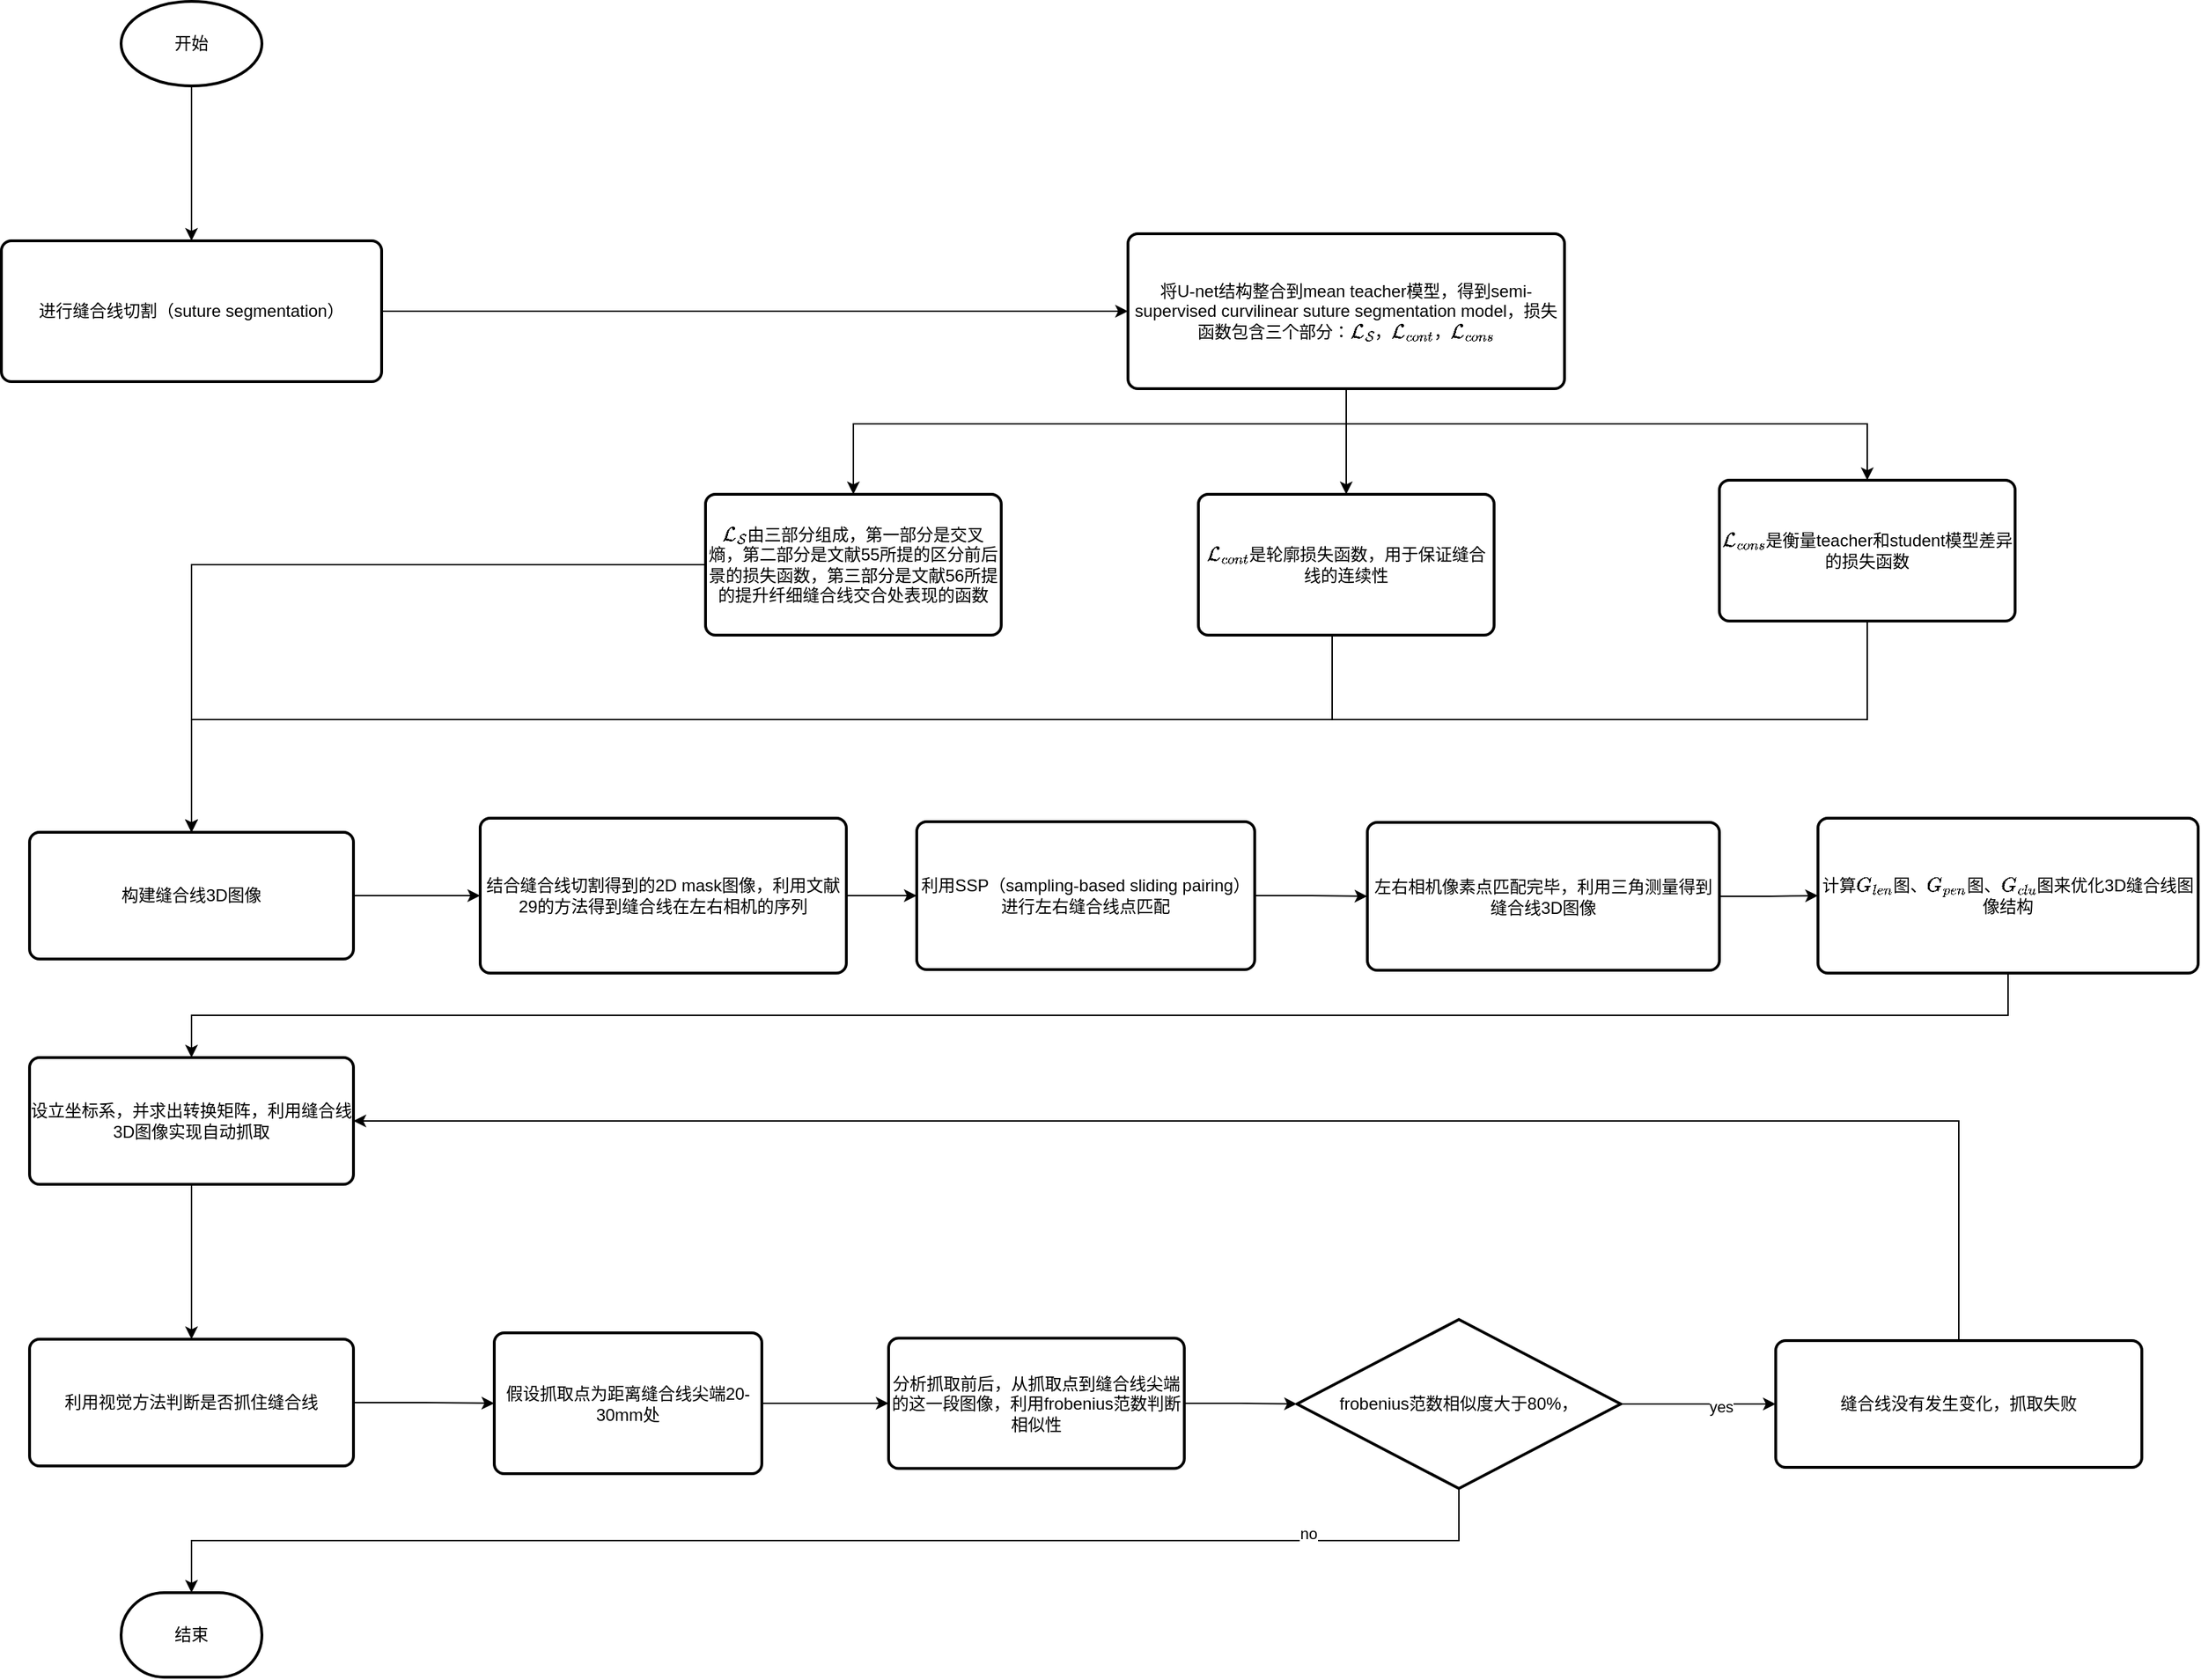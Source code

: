<mxfile version="21.8.1" type="github">
  <diagram name="第 1 页" id="eGQYAnPUL8QZylnuPs7z">
    <mxGraphModel dx="1744" dy="900" grid="1" gridSize="10" guides="1" tooltips="1" connect="1" arrows="1" fold="1" page="1" pageScale="1" pageWidth="3300" pageHeight="4681" math="1" shadow="0">
      <root>
        <mxCell id="0" />
        <mxCell id="1" parent="0" />
        <mxCell id="T1j7ensU6uTVMmLM1-F6-24" style="edgeStyle=orthogonalEdgeStyle;rounded=0;orthogonalLoop=1;jettySize=auto;html=1;exitX=0.5;exitY=1;exitDx=0;exitDy=0;exitPerimeter=0;" edge="1" parent="1" source="T1j7ensU6uTVMmLM1-F6-1" target="T1j7ensU6uTVMmLM1-F6-3">
          <mxGeometry relative="1" as="geometry" />
        </mxCell>
        <mxCell id="T1j7ensU6uTVMmLM1-F6-1" value="开始" style="strokeWidth=2;html=1;shape=mxgraph.flowchart.start_1;whiteSpace=wrap;" vertex="1" parent="1">
          <mxGeometry x="425" y="50" width="100" height="60" as="geometry" />
        </mxCell>
        <mxCell id="T1j7ensU6uTVMmLM1-F6-38" style="edgeStyle=orthogonalEdgeStyle;rounded=0;orthogonalLoop=1;jettySize=auto;html=1;entryX=0.5;entryY=0;entryDx=0;entryDy=0;" edge="1" parent="1" source="T1j7ensU6uTVMmLM1-F6-2" target="T1j7ensU6uTVMmLM1-F6-4">
          <mxGeometry relative="1" as="geometry">
            <Array as="points">
              <mxPoint x="1295" y="350" />
              <mxPoint x="945" y="350" />
            </Array>
          </mxGeometry>
        </mxCell>
        <mxCell id="T1j7ensU6uTVMmLM1-F6-39" style="edgeStyle=orthogonalEdgeStyle;rounded=0;orthogonalLoop=1;jettySize=auto;html=1;" edge="1" parent="1" source="T1j7ensU6uTVMmLM1-F6-2" target="T1j7ensU6uTVMmLM1-F6-6">
          <mxGeometry relative="1" as="geometry">
            <Array as="points">
              <mxPoint x="1295" y="350" />
              <mxPoint x="1665" y="350" />
            </Array>
          </mxGeometry>
        </mxCell>
        <mxCell id="T1j7ensU6uTVMmLM1-F6-40" style="edgeStyle=orthogonalEdgeStyle;rounded=0;orthogonalLoop=1;jettySize=auto;html=1;entryX=0.5;entryY=0;entryDx=0;entryDy=0;" edge="1" parent="1" source="T1j7ensU6uTVMmLM1-F6-2" target="T1j7ensU6uTVMmLM1-F6-5">
          <mxGeometry relative="1" as="geometry" />
        </mxCell>
        <mxCell id="T1j7ensU6uTVMmLM1-F6-2" value="将U-net结构整合到mean teacher模型，得到semi-supervised curvilinear suture segmentation model，损失函数包含三个部分：\(\mathcal{L_S}\)，\(\mathcal{L_{cont}}\)，\(\mathcal{L_{cons}}\)" style="rounded=1;whiteSpace=wrap;html=1;absoluteArcSize=1;arcSize=14;strokeWidth=2;" vertex="1" parent="1">
          <mxGeometry x="1140" y="215" width="310" height="110" as="geometry" />
        </mxCell>
        <mxCell id="T1j7ensU6uTVMmLM1-F6-37" style="edgeStyle=orthogonalEdgeStyle;rounded=0;orthogonalLoop=1;jettySize=auto;html=1;exitX=1;exitY=0.5;exitDx=0;exitDy=0;entryX=0;entryY=0.5;entryDx=0;entryDy=0;" edge="1" parent="1" source="T1j7ensU6uTVMmLM1-F6-3" target="T1j7ensU6uTVMmLM1-F6-2">
          <mxGeometry relative="1" as="geometry" />
        </mxCell>
        <mxCell id="T1j7ensU6uTVMmLM1-F6-3" value="进行缝合线切割（suture segmentation）" style="rounded=1;whiteSpace=wrap;html=1;absoluteArcSize=1;arcSize=14;strokeWidth=2;" vertex="1" parent="1">
          <mxGeometry x="340" y="220" width="270" height="100" as="geometry" />
        </mxCell>
        <mxCell id="T1j7ensU6uTVMmLM1-F6-33" style="edgeStyle=orthogonalEdgeStyle;rounded=0;orthogonalLoop=1;jettySize=auto;html=1;exitX=0;exitY=0.5;exitDx=0;exitDy=0;entryX=0.5;entryY=0;entryDx=0;entryDy=0;" edge="1" parent="1" source="T1j7ensU6uTVMmLM1-F6-4" target="T1j7ensU6uTVMmLM1-F6-8">
          <mxGeometry relative="1" as="geometry">
            <Array as="points">
              <mxPoint x="780" y="450" />
              <mxPoint x="475" y="450" />
            </Array>
          </mxGeometry>
        </mxCell>
        <mxCell id="T1j7ensU6uTVMmLM1-F6-4" value="\(\mathcal{L_S}\)由三部分组成，第一部分是交叉熵，第二部分是文献55所提的区分前后景的损失函数，第三部分是文献56所提的提升纤细缝合线交合处表现的函数" style="rounded=1;whiteSpace=wrap;html=1;absoluteArcSize=1;arcSize=14;strokeWidth=2;" vertex="1" parent="1">
          <mxGeometry x="840" y="400" width="210" height="100" as="geometry" />
        </mxCell>
        <mxCell id="T1j7ensU6uTVMmLM1-F6-34" style="edgeStyle=orthogonalEdgeStyle;rounded=0;orthogonalLoop=1;jettySize=auto;html=1;exitX=0.5;exitY=1;exitDx=0;exitDy=0;" edge="1" parent="1" source="T1j7ensU6uTVMmLM1-F6-5" target="T1j7ensU6uTVMmLM1-F6-8">
          <mxGeometry relative="1" as="geometry">
            <Array as="points">
              <mxPoint x="1285" y="560" />
              <mxPoint x="475" y="560" />
            </Array>
          </mxGeometry>
        </mxCell>
        <mxCell id="T1j7ensU6uTVMmLM1-F6-5" value="\(\mathcal{L_{cont}}\)是轮廓损失函数，用于保证缝合线的连续性" style="rounded=1;whiteSpace=wrap;html=1;absoluteArcSize=1;arcSize=14;strokeWidth=2;" vertex="1" parent="1">
          <mxGeometry x="1190" y="400" width="210" height="100" as="geometry" />
        </mxCell>
        <mxCell id="T1j7ensU6uTVMmLM1-F6-36" style="edgeStyle=orthogonalEdgeStyle;rounded=0;orthogonalLoop=1;jettySize=auto;html=1;" edge="1" parent="1" source="T1j7ensU6uTVMmLM1-F6-6" target="T1j7ensU6uTVMmLM1-F6-8">
          <mxGeometry relative="1" as="geometry">
            <Array as="points">
              <mxPoint x="1665" y="560" />
              <mxPoint x="475" y="560" />
            </Array>
          </mxGeometry>
        </mxCell>
        <mxCell id="T1j7ensU6uTVMmLM1-F6-6" value="\(\mathcal{L_{cons}}\)是衡量teacher和student模型差异的损失函数&lt;br&gt;" style="rounded=1;whiteSpace=wrap;html=1;absoluteArcSize=1;arcSize=14;strokeWidth=2;" vertex="1" parent="1">
          <mxGeometry x="1560" y="390" width="210" height="100" as="geometry" />
        </mxCell>
        <mxCell id="T1j7ensU6uTVMmLM1-F6-41" style="edgeStyle=orthogonalEdgeStyle;rounded=0;orthogonalLoop=1;jettySize=auto;html=1;entryX=0;entryY=0.5;entryDx=0;entryDy=0;" edge="1" parent="1" source="T1j7ensU6uTVMmLM1-F6-8" target="T1j7ensU6uTVMmLM1-F6-10">
          <mxGeometry relative="1" as="geometry" />
        </mxCell>
        <mxCell id="T1j7ensU6uTVMmLM1-F6-8" value="构建缝合线3D图像" style="rounded=1;whiteSpace=wrap;html=1;absoluteArcSize=1;arcSize=14;strokeWidth=2;" vertex="1" parent="1">
          <mxGeometry x="360" y="640" width="230" height="90" as="geometry" />
        </mxCell>
        <mxCell id="T1j7ensU6uTVMmLM1-F6-27" style="edgeStyle=orthogonalEdgeStyle;rounded=0;orthogonalLoop=1;jettySize=auto;html=1;entryX=0.5;entryY=0;entryDx=0;entryDy=0;" edge="1" parent="1" source="T1j7ensU6uTVMmLM1-F6-9" target="T1j7ensU6uTVMmLM1-F6-22">
          <mxGeometry relative="1" as="geometry" />
        </mxCell>
        <mxCell id="T1j7ensU6uTVMmLM1-F6-9" value="设立坐标系，并求出转换矩阵，利用缝合线3D图像实现自动抓取" style="rounded=1;whiteSpace=wrap;html=1;absoluteArcSize=1;arcSize=14;strokeWidth=2;" vertex="1" parent="1">
          <mxGeometry x="360" y="800" width="230" height="90" as="geometry" />
        </mxCell>
        <mxCell id="T1j7ensU6uTVMmLM1-F6-42" style="edgeStyle=orthogonalEdgeStyle;rounded=0;orthogonalLoop=1;jettySize=auto;html=1;entryX=0;entryY=0.5;entryDx=0;entryDy=0;" edge="1" parent="1" source="T1j7ensU6uTVMmLM1-F6-10" target="T1j7ensU6uTVMmLM1-F6-11">
          <mxGeometry relative="1" as="geometry" />
        </mxCell>
        <mxCell id="T1j7ensU6uTVMmLM1-F6-10" value="结合缝合线切割得到的2D mask图像，利用文献29的方法得到缝合线在左右相机的序列" style="rounded=1;whiteSpace=wrap;html=1;absoluteArcSize=1;arcSize=14;strokeWidth=2;" vertex="1" parent="1">
          <mxGeometry x="680" y="630" width="260" height="110" as="geometry" />
        </mxCell>
        <mxCell id="T1j7ensU6uTVMmLM1-F6-43" style="edgeStyle=orthogonalEdgeStyle;rounded=0;orthogonalLoop=1;jettySize=auto;html=1;entryX=0;entryY=0.5;entryDx=0;entryDy=0;" edge="1" parent="1" source="T1j7ensU6uTVMmLM1-F6-11" target="T1j7ensU6uTVMmLM1-F6-12">
          <mxGeometry relative="1" as="geometry" />
        </mxCell>
        <mxCell id="T1j7ensU6uTVMmLM1-F6-11" value="利用SSP（sampling-based sliding pairing）进行左右缝合线点匹配" style="rounded=1;whiteSpace=wrap;html=1;absoluteArcSize=1;arcSize=14;strokeWidth=2;" vertex="1" parent="1">
          <mxGeometry x="990" y="632.5" width="240" height="105" as="geometry" />
        </mxCell>
        <mxCell id="T1j7ensU6uTVMmLM1-F6-44" style="edgeStyle=orthogonalEdgeStyle;rounded=0;orthogonalLoop=1;jettySize=auto;html=1;entryX=0;entryY=0.5;entryDx=0;entryDy=0;" edge="1" parent="1" source="T1j7ensU6uTVMmLM1-F6-12" target="T1j7ensU6uTVMmLM1-F6-13">
          <mxGeometry relative="1" as="geometry" />
        </mxCell>
        <mxCell id="T1j7ensU6uTVMmLM1-F6-12" value="左右相机像素点匹配完毕，利用三角测量得到缝合线3D图像" style="rounded=1;whiteSpace=wrap;html=1;absoluteArcSize=1;arcSize=14;strokeWidth=2;" vertex="1" parent="1">
          <mxGeometry x="1310" y="633" width="250" height="105" as="geometry" />
        </mxCell>
        <mxCell id="T1j7ensU6uTVMmLM1-F6-45" style="edgeStyle=orthogonalEdgeStyle;rounded=0;orthogonalLoop=1;jettySize=auto;html=1;" edge="1" parent="1" source="T1j7ensU6uTVMmLM1-F6-13" target="T1j7ensU6uTVMmLM1-F6-9">
          <mxGeometry relative="1" as="geometry">
            <Array as="points">
              <mxPoint x="1765" y="770" />
              <mxPoint x="475" y="770" />
            </Array>
          </mxGeometry>
        </mxCell>
        <mxCell id="T1j7ensU6uTVMmLM1-F6-13" value="计算\(G_{len}\)图、\(G_{pen}\)图、\(G_{clu}\)图来优化3D缝合线图像结构" style="rounded=1;whiteSpace=wrap;html=1;absoluteArcSize=1;arcSize=14;strokeWidth=2;" vertex="1" parent="1">
          <mxGeometry x="1630" y="630" width="270" height="110" as="geometry" />
        </mxCell>
        <mxCell id="T1j7ensU6uTVMmLM1-F6-47" style="edgeStyle=orthogonalEdgeStyle;rounded=0;orthogonalLoop=1;jettySize=auto;html=1;exitX=1;exitY=0.5;exitDx=0;exitDy=0;" edge="1" parent="1" source="T1j7ensU6uTVMmLM1-F6-16" target="T1j7ensU6uTVMmLM1-F6-17">
          <mxGeometry relative="1" as="geometry" />
        </mxCell>
        <mxCell id="T1j7ensU6uTVMmLM1-F6-16" value="假设抓取点为距离缝合线尖端20-30mm处" style="rounded=1;whiteSpace=wrap;html=1;absoluteArcSize=1;arcSize=14;strokeWidth=2;" vertex="1" parent="1">
          <mxGeometry x="690" y="995.5" width="190" height="100" as="geometry" />
        </mxCell>
        <mxCell id="T1j7ensU6uTVMmLM1-F6-17" value="分析抓取前后，从抓取点到缝合线尖端的这一段图像，利用frobenius范数判断相似性" style="rounded=1;whiteSpace=wrap;html=1;absoluteArcSize=1;arcSize=14;strokeWidth=2;" vertex="1" parent="1">
          <mxGeometry x="970" y="999.25" width="210" height="92.5" as="geometry" />
        </mxCell>
        <mxCell id="T1j7ensU6uTVMmLM1-F6-52" style="edgeStyle=orthogonalEdgeStyle;rounded=0;orthogonalLoop=1;jettySize=auto;html=1;entryX=1;entryY=0.5;entryDx=0;entryDy=0;" edge="1" parent="1" source="T1j7ensU6uTVMmLM1-F6-18" target="T1j7ensU6uTVMmLM1-F6-9">
          <mxGeometry relative="1" as="geometry">
            <Array as="points">
              <mxPoint x="1730" y="845" />
            </Array>
          </mxGeometry>
        </mxCell>
        <mxCell id="T1j7ensU6uTVMmLM1-F6-18" value="缝合线没有发生变化，抓取失败" style="rounded=1;whiteSpace=wrap;html=1;absoluteArcSize=1;arcSize=14;strokeWidth=2;" vertex="1" parent="1">
          <mxGeometry x="1600" y="1001" width="260" height="90" as="geometry" />
        </mxCell>
        <mxCell id="T1j7ensU6uTVMmLM1-F6-49" style="edgeStyle=orthogonalEdgeStyle;rounded=0;orthogonalLoop=1;jettySize=auto;html=1;exitX=1;exitY=0.5;exitDx=0;exitDy=0;exitPerimeter=0;" edge="1" parent="1" source="T1j7ensU6uTVMmLM1-F6-19" target="T1j7ensU6uTVMmLM1-F6-18">
          <mxGeometry relative="1" as="geometry" />
        </mxCell>
        <mxCell id="T1j7ensU6uTVMmLM1-F6-51" value="yes" style="edgeLabel;html=1;align=center;verticalAlign=middle;resizable=0;points=[];" vertex="1" connectable="0" parent="T1j7ensU6uTVMmLM1-F6-49">
          <mxGeometry x="0.295" y="-2" relative="1" as="geometry">
            <mxPoint as="offset" />
          </mxGeometry>
        </mxCell>
        <mxCell id="T1j7ensU6uTVMmLM1-F6-19" value="frobenius范数相似度大于80%，" style="strokeWidth=2;html=1;shape=mxgraph.flowchart.decision;whiteSpace=wrap;" vertex="1" parent="1">
          <mxGeometry x="1260" y="986" width="230" height="120" as="geometry" />
        </mxCell>
        <mxCell id="T1j7ensU6uTVMmLM1-F6-46" style="edgeStyle=orthogonalEdgeStyle;rounded=0;orthogonalLoop=1;jettySize=auto;html=1;exitX=1;exitY=0.5;exitDx=0;exitDy=0;entryX=0;entryY=0.5;entryDx=0;entryDy=0;" edge="1" parent="1" source="T1j7ensU6uTVMmLM1-F6-22" target="T1j7ensU6uTVMmLM1-F6-16">
          <mxGeometry relative="1" as="geometry" />
        </mxCell>
        <mxCell id="T1j7ensU6uTVMmLM1-F6-22" value="利用视觉方法判断是否抓住缝合线" style="rounded=1;whiteSpace=wrap;html=1;absoluteArcSize=1;arcSize=14;strokeWidth=2;" vertex="1" parent="1">
          <mxGeometry x="360" y="1000" width="230" height="90" as="geometry" />
        </mxCell>
        <mxCell id="T1j7ensU6uTVMmLM1-F6-23" value="结束" style="strokeWidth=2;html=1;shape=mxgraph.flowchart.terminator;whiteSpace=wrap;" vertex="1" parent="1">
          <mxGeometry x="425" y="1180" width="100" height="60" as="geometry" />
        </mxCell>
        <mxCell id="T1j7ensU6uTVMmLM1-F6-48" style="edgeStyle=orthogonalEdgeStyle;rounded=0;orthogonalLoop=1;jettySize=auto;html=1;exitX=1;exitY=0.5;exitDx=0;exitDy=0;entryX=0;entryY=0.5;entryDx=0;entryDy=0;entryPerimeter=0;" edge="1" parent="1" source="T1j7ensU6uTVMmLM1-F6-17" target="T1j7ensU6uTVMmLM1-F6-19">
          <mxGeometry relative="1" as="geometry" />
        </mxCell>
        <mxCell id="T1j7ensU6uTVMmLM1-F6-53" style="edgeStyle=orthogonalEdgeStyle;rounded=0;orthogonalLoop=1;jettySize=auto;html=1;exitX=0.5;exitY=1;exitDx=0;exitDy=0;exitPerimeter=0;entryX=0.5;entryY=0;entryDx=0;entryDy=0;entryPerimeter=0;" edge="1" parent="1" source="T1j7ensU6uTVMmLM1-F6-19" target="T1j7ensU6uTVMmLM1-F6-23">
          <mxGeometry relative="1" as="geometry" />
        </mxCell>
        <mxCell id="T1j7ensU6uTVMmLM1-F6-54" value="no" style="edgeLabel;html=1;align=center;verticalAlign=middle;resizable=0;points=[];" vertex="1" connectable="0" parent="T1j7ensU6uTVMmLM1-F6-53">
          <mxGeometry x="-0.702" y="-5" relative="1" as="geometry">
            <mxPoint x="1" as="offset" />
          </mxGeometry>
        </mxCell>
      </root>
    </mxGraphModel>
  </diagram>
</mxfile>
